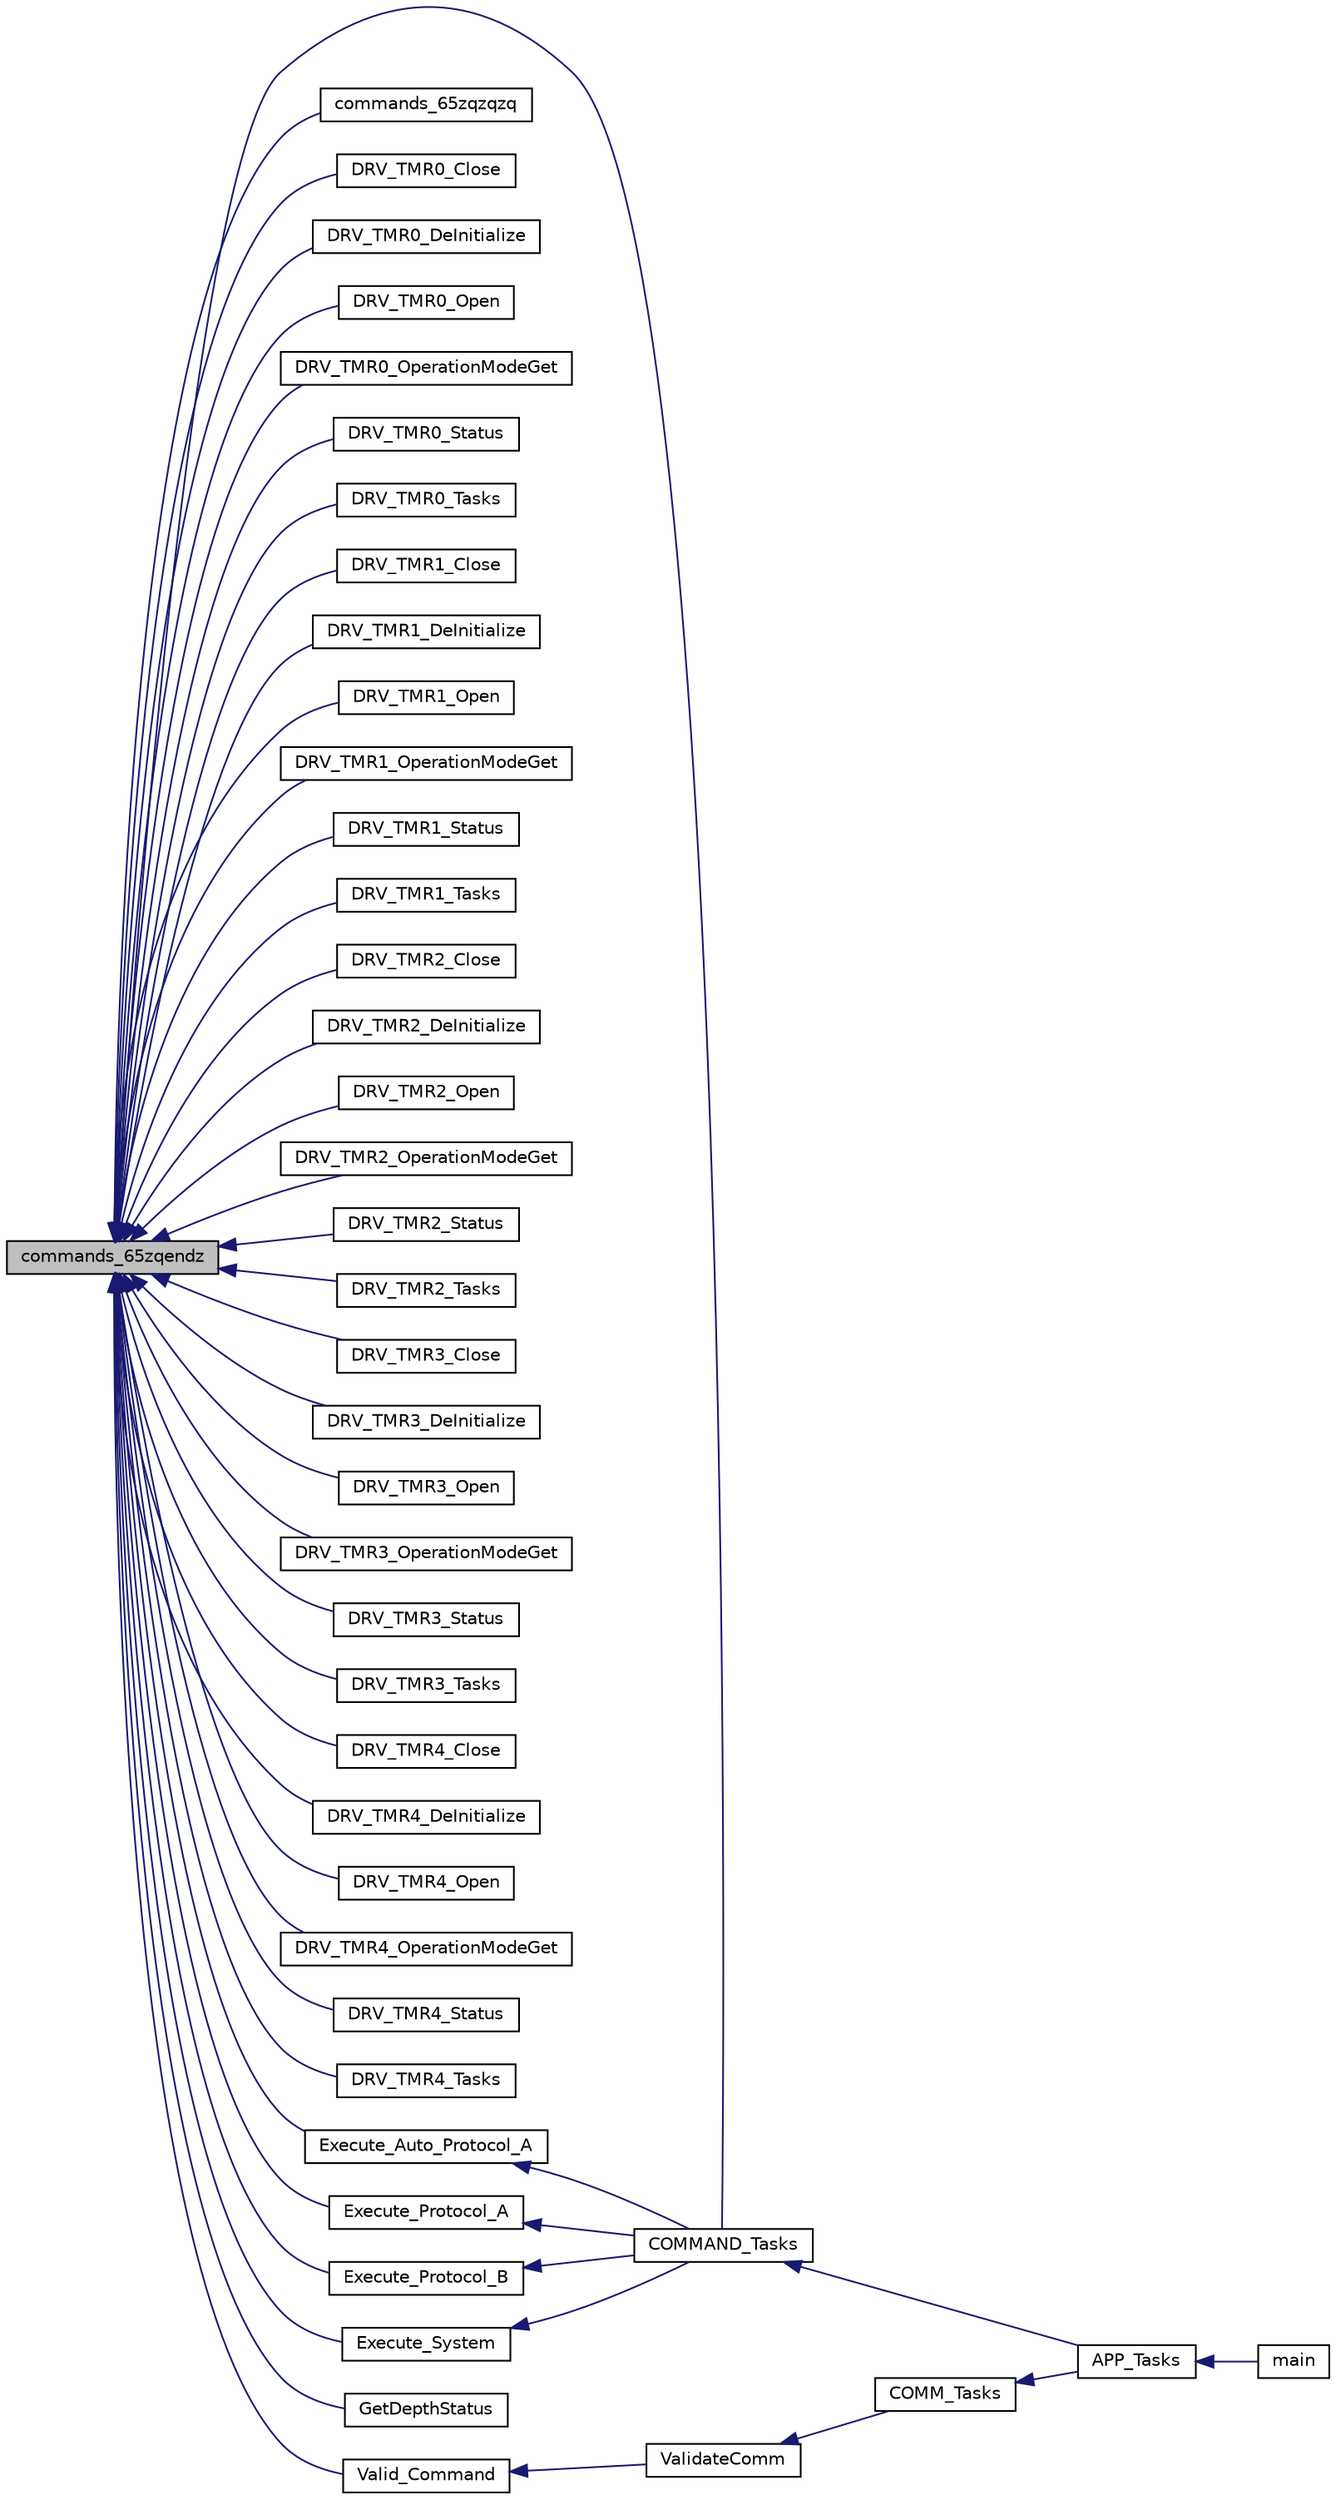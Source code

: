 digraph "commands_65zqendz"
{
  edge [fontname="Helvetica",fontsize="10",labelfontname="Helvetica",labelfontsize="10"];
  node [fontname="Helvetica",fontsize="10",shape=record];
  rankdir="LR";
  Node79 [label="commands_65zqendz",height=0.2,width=0.4,color="black", fillcolor="grey75", style="filled", fontcolor="black"];
  Node79 -> Node80 [dir="back",color="midnightblue",fontsize="10",style="solid",fontname="Helvetica"];
  Node80 [label="COMMAND_Tasks",height=0.2,width=0.4,color="black", fillcolor="white", style="filled",URL="$inszt__commands_8c.html#a18253442833a6f9dcc1031492524596c"];
  Node80 -> Node81 [dir="back",color="midnightblue",fontsize="10",style="solid",fontname="Helvetica"];
  Node81 [label="APP_Tasks",height=0.2,width=0.4,color="black", fillcolor="white", style="filled",URL="$inszt__app_8c.html#a859aee46b660cfee47cfd45ce08f6862"];
  Node81 -> Node82 [dir="back",color="midnightblue",fontsize="10",style="solid",fontname="Helvetica"];
  Node82 [label="main",height=0.2,width=0.4,color="black", fillcolor="white", style="filled",URL="$inszt__main_8c.html#a840291bc02cba5474a4cb46a9b9566fe"];
  Node79 -> Node83 [dir="back",color="midnightblue",fontsize="10",style="solid",fontname="Helvetica"];
  Node83 [label="commands_65zqzqzq",height=0.2,width=0.4,color="black", fillcolor="white", style="filled",URL="$inszt__commands_8c.html#afb0b41e4da3053f2017ab1627fd049ae"];
  Node79 -> Node84 [dir="back",color="midnightblue",fontsize="10",style="solid",fontname="Helvetica"];
  Node84 [label="DRV_TMR0_Close",height=0.2,width=0.4,color="black", fillcolor="white", style="filled",URL="$inszt__commands_8c.html#a32eae35a1e64a44969e70c746ec9cdc2"];
  Node79 -> Node85 [dir="back",color="midnightblue",fontsize="10",style="solid",fontname="Helvetica"];
  Node85 [label="DRV_TMR0_DeInitialize",height=0.2,width=0.4,color="black", fillcolor="white", style="filled",URL="$inszt__commands_8c.html#ac35e22ce2277246569aa15a0142f42de"];
  Node79 -> Node86 [dir="back",color="midnightblue",fontsize="10",style="solid",fontname="Helvetica"];
  Node86 [label="DRV_TMR0_Open",height=0.2,width=0.4,color="black", fillcolor="white", style="filled",URL="$inszt__commands_8c.html#a6185be0b1acc5308100e9c168c6d9882"];
  Node79 -> Node87 [dir="back",color="midnightblue",fontsize="10",style="solid",fontname="Helvetica"];
  Node87 [label="DRV_TMR0_OperationModeGet",height=0.2,width=0.4,color="black", fillcolor="white", style="filled",URL="$inszt__commands_8c.html#a75154e72363837310412c5f0f77ca99b"];
  Node79 -> Node88 [dir="back",color="midnightblue",fontsize="10",style="solid",fontname="Helvetica"];
  Node88 [label="DRV_TMR0_Status",height=0.2,width=0.4,color="black", fillcolor="white", style="filled",URL="$inszt__commands_8c.html#aa0b45abb3787c0b80fba63077983fda6"];
  Node79 -> Node89 [dir="back",color="midnightblue",fontsize="10",style="solid",fontname="Helvetica"];
  Node89 [label="DRV_TMR0_Tasks",height=0.2,width=0.4,color="black", fillcolor="white", style="filled",URL="$inszt__commands_8c.html#a074ed24077060483c762988f726d23e9"];
  Node79 -> Node90 [dir="back",color="midnightblue",fontsize="10",style="solid",fontname="Helvetica"];
  Node90 [label="DRV_TMR1_Close",height=0.2,width=0.4,color="black", fillcolor="white", style="filled",URL="$inszt__commands_8c.html#a6a5cde4bb2a1f040394eff6085aa1d59"];
  Node79 -> Node91 [dir="back",color="midnightblue",fontsize="10",style="solid",fontname="Helvetica"];
  Node91 [label="DRV_TMR1_DeInitialize",height=0.2,width=0.4,color="black", fillcolor="white", style="filled",URL="$inszt__commands_8c.html#abf7739f5097a1ceff5268ea070a35c9e"];
  Node79 -> Node92 [dir="back",color="midnightblue",fontsize="10",style="solid",fontname="Helvetica"];
  Node92 [label="DRV_TMR1_Open",height=0.2,width=0.4,color="black", fillcolor="white", style="filled",URL="$inszt__commands_8c.html#ac23662f1a2e62aff3d8576b4fb403b5e"];
  Node79 -> Node93 [dir="back",color="midnightblue",fontsize="10",style="solid",fontname="Helvetica"];
  Node93 [label="DRV_TMR1_OperationModeGet",height=0.2,width=0.4,color="black", fillcolor="white", style="filled",URL="$inszt__commands_8c.html#a2ddcb52c248a14db2f5d3cc2b8396b4d"];
  Node79 -> Node94 [dir="back",color="midnightblue",fontsize="10",style="solid",fontname="Helvetica"];
  Node94 [label="DRV_TMR1_Status",height=0.2,width=0.4,color="black", fillcolor="white", style="filled",URL="$inszt__commands_8c.html#af0b509a65d0cc40830845f905e72f383"];
  Node79 -> Node95 [dir="back",color="midnightblue",fontsize="10",style="solid",fontname="Helvetica"];
  Node95 [label="DRV_TMR1_Tasks",height=0.2,width=0.4,color="black", fillcolor="white", style="filled",URL="$inszt__commands_8c.html#a0c01e1083b80ad88b2bc0fae758b1f0e"];
  Node79 -> Node96 [dir="back",color="midnightblue",fontsize="10",style="solid",fontname="Helvetica"];
  Node96 [label="DRV_TMR2_Close",height=0.2,width=0.4,color="black", fillcolor="white", style="filled",URL="$inszt__commands_8c.html#a5ad44e5f36f8a566c396331e7c08c15d"];
  Node79 -> Node97 [dir="back",color="midnightblue",fontsize="10",style="solid",fontname="Helvetica"];
  Node97 [label="DRV_TMR2_DeInitialize",height=0.2,width=0.4,color="black", fillcolor="white", style="filled",URL="$inszt__commands_8c.html#a0aa800750e31f5d3aea0afcd7faa41fe"];
  Node79 -> Node98 [dir="back",color="midnightblue",fontsize="10",style="solid",fontname="Helvetica"];
  Node98 [label="DRV_TMR2_Open",height=0.2,width=0.4,color="black", fillcolor="white", style="filled",URL="$inszt__commands_8c.html#ae3ec2e7d926f1dfcf4d5b4ec3f4452b1"];
  Node79 -> Node99 [dir="back",color="midnightblue",fontsize="10",style="solid",fontname="Helvetica"];
  Node99 [label="DRV_TMR2_OperationModeGet",height=0.2,width=0.4,color="black", fillcolor="white", style="filled",URL="$inszt__commands_8c.html#aaec612bc5ca6823e226aa9e168f0f7e4"];
  Node79 -> Node100 [dir="back",color="midnightblue",fontsize="10",style="solid",fontname="Helvetica"];
  Node100 [label="DRV_TMR2_Status",height=0.2,width=0.4,color="black", fillcolor="white", style="filled",URL="$inszt__commands_8c.html#ab66021f387d5cbb3e7ab20b7718aa773"];
  Node79 -> Node101 [dir="back",color="midnightblue",fontsize="10",style="solid",fontname="Helvetica"];
  Node101 [label="DRV_TMR2_Tasks",height=0.2,width=0.4,color="black", fillcolor="white", style="filled",URL="$inszt__commands_8c.html#a4cae103296c260a0cacd0bfbb02abec6"];
  Node79 -> Node102 [dir="back",color="midnightblue",fontsize="10",style="solid",fontname="Helvetica"];
  Node102 [label="DRV_TMR3_Close",height=0.2,width=0.4,color="black", fillcolor="white", style="filled",URL="$inszt__commands_8c.html#a5dd9fa4b5c96ae83f17ed22952b3526b"];
  Node79 -> Node103 [dir="back",color="midnightblue",fontsize="10",style="solid",fontname="Helvetica"];
  Node103 [label="DRV_TMR3_DeInitialize",height=0.2,width=0.4,color="black", fillcolor="white", style="filled",URL="$inszt__commands_8c.html#a51119949a1b0dc2ade9d15cd3eef3cf9"];
  Node79 -> Node104 [dir="back",color="midnightblue",fontsize="10",style="solid",fontname="Helvetica"];
  Node104 [label="DRV_TMR3_Open",height=0.2,width=0.4,color="black", fillcolor="white", style="filled",URL="$inszt__commands_8c.html#a14def85d2721c6fe7a0f52e5da985745"];
  Node79 -> Node105 [dir="back",color="midnightblue",fontsize="10",style="solid",fontname="Helvetica"];
  Node105 [label="DRV_TMR3_OperationModeGet",height=0.2,width=0.4,color="black", fillcolor="white", style="filled",URL="$inszt__commands_8c.html#aba3d374b5742c8fed77fb9c5125906e8"];
  Node79 -> Node106 [dir="back",color="midnightblue",fontsize="10",style="solid",fontname="Helvetica"];
  Node106 [label="DRV_TMR3_Status",height=0.2,width=0.4,color="black", fillcolor="white", style="filled",URL="$inszt__commands_8c.html#ab337820f2261ee63bfbdbe91f999de92"];
  Node79 -> Node107 [dir="back",color="midnightblue",fontsize="10",style="solid",fontname="Helvetica"];
  Node107 [label="DRV_TMR3_Tasks",height=0.2,width=0.4,color="black", fillcolor="white", style="filled",URL="$inszt__commands_8c.html#ac4622292b2dab66f9b5ae9778db08478"];
  Node79 -> Node108 [dir="back",color="midnightblue",fontsize="10",style="solid",fontname="Helvetica"];
  Node108 [label="DRV_TMR4_Close",height=0.2,width=0.4,color="black", fillcolor="white", style="filled",URL="$inszt__commands_8c.html#abca98245dd4f6348cc96c19911fa2f7f"];
  Node79 -> Node109 [dir="back",color="midnightblue",fontsize="10",style="solid",fontname="Helvetica"];
  Node109 [label="DRV_TMR4_DeInitialize",height=0.2,width=0.4,color="black", fillcolor="white", style="filled",URL="$inszt__commands_8c.html#a24315793d9553d184024aea496534bc5"];
  Node79 -> Node110 [dir="back",color="midnightblue",fontsize="10",style="solid",fontname="Helvetica"];
  Node110 [label="DRV_TMR4_Open",height=0.2,width=0.4,color="black", fillcolor="white", style="filled",URL="$inszt__commands_8c.html#a6e2c39c5a9d8b23859be0e673b43b1b9"];
  Node79 -> Node111 [dir="back",color="midnightblue",fontsize="10",style="solid",fontname="Helvetica"];
  Node111 [label="DRV_TMR4_OperationModeGet",height=0.2,width=0.4,color="black", fillcolor="white", style="filled",URL="$inszt__commands_8c.html#ad47780c4b3a36ef4f64841b0106a751d"];
  Node79 -> Node112 [dir="back",color="midnightblue",fontsize="10",style="solid",fontname="Helvetica"];
  Node112 [label="DRV_TMR4_Status",height=0.2,width=0.4,color="black", fillcolor="white", style="filled",URL="$inszt__commands_8c.html#aeb55a9257642cf221bcb641b25033668"];
  Node79 -> Node113 [dir="back",color="midnightblue",fontsize="10",style="solid",fontname="Helvetica"];
  Node113 [label="DRV_TMR4_Tasks",height=0.2,width=0.4,color="black", fillcolor="white", style="filled",URL="$inszt__commands_8c.html#a97a4bb302673812056f8ad54ea70b59e"];
  Node79 -> Node114 [dir="back",color="midnightblue",fontsize="10",style="solid",fontname="Helvetica"];
  Node114 [label="Execute_Auto_Protocol_A",height=0.2,width=0.4,color="black", fillcolor="white", style="filled",URL="$inszt__commands_8c.html#a03b9bfc92c4795c4d185a80c5137c68d"];
  Node114 -> Node80 [dir="back",color="midnightblue",fontsize="10",style="solid",fontname="Helvetica"];
  Node79 -> Node115 [dir="back",color="midnightblue",fontsize="10",style="solid",fontname="Helvetica"];
  Node115 [label="Execute_Protocol_A",height=0.2,width=0.4,color="black", fillcolor="white", style="filled",URL="$inszt__commands_8c.html#a5931359f2a322bcc2dec75d32ac6e432"];
  Node115 -> Node80 [dir="back",color="midnightblue",fontsize="10",style="solid",fontname="Helvetica"];
  Node79 -> Node116 [dir="back",color="midnightblue",fontsize="10",style="solid",fontname="Helvetica"];
  Node116 [label="Execute_Protocol_B",height=0.2,width=0.4,color="black", fillcolor="white", style="filled",URL="$inszt__commands_8c.html#a8e4d3181dba6334ad9065acfbca9e2ab"];
  Node116 -> Node80 [dir="back",color="midnightblue",fontsize="10",style="solid",fontname="Helvetica"];
  Node79 -> Node117 [dir="back",color="midnightblue",fontsize="10",style="solid",fontname="Helvetica"];
  Node117 [label="Execute_System",height=0.2,width=0.4,color="black", fillcolor="white", style="filled",URL="$inszt__commands_8c.html#ab771aed75bcf11e310cd7bb99b3d0702"];
  Node117 -> Node80 [dir="back",color="midnightblue",fontsize="10",style="solid",fontname="Helvetica"];
  Node79 -> Node118 [dir="back",color="midnightblue",fontsize="10",style="solid",fontname="Helvetica"];
  Node118 [label="GetDepthStatus",height=0.2,width=0.4,color="black", fillcolor="white", style="filled",URL="$inszt___u_s_b_8c.html#ada604f3e1eefc9dd017c1198688b018b"];
  Node79 -> Node119 [dir="back",color="midnightblue",fontsize="10",style="solid",fontname="Helvetica"];
  Node119 [label="Valid_Command",height=0.2,width=0.4,color="black", fillcolor="white", style="filled",URL="$inszt__commands_8c.html#adf874595e4b75f7e8cd79080a70161aa"];
  Node119 -> Node120 [dir="back",color="midnightblue",fontsize="10",style="solid",fontname="Helvetica"];
  Node120 [label="ValidateComm",height=0.2,width=0.4,color="black", fillcolor="white", style="filled",URL="$inszt__commmodule_8c.html#a764430fc16209afb9056738eb23b69c5"];
  Node120 -> Node121 [dir="back",color="midnightblue",fontsize="10",style="solid",fontname="Helvetica"];
  Node121 [label="COMM_Tasks",height=0.2,width=0.4,color="black", fillcolor="white", style="filled",URL="$inszt__commmodule_8c.html#a58032003b728b9659d8ec40e2b565169"];
  Node121 -> Node81 [dir="back",color="midnightblue",fontsize="10",style="solid",fontname="Helvetica"];
}
